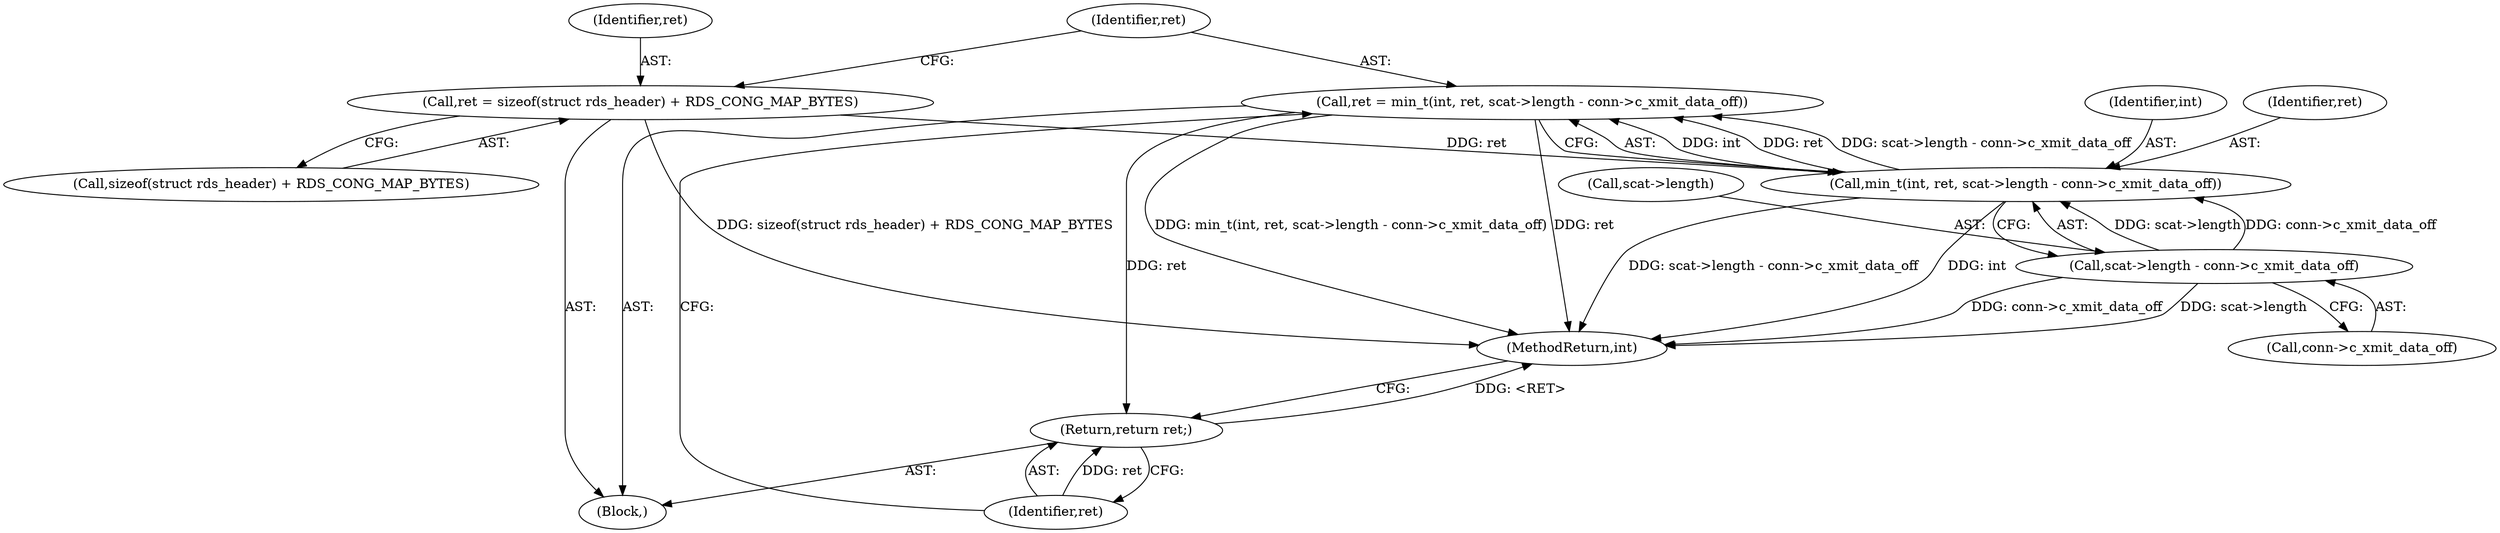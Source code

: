 digraph "0_linux_6094628bfd94323fc1cea05ec2c6affd98c18f7f@integer" {
"1000228" [label="(Call,ret = min_t(int, ret, scat->length - conn->c_xmit_data_off))"];
"1000230" [label="(Call,min_t(int, ret, scat->length - conn->c_xmit_data_off))"];
"1000222" [label="(Call,ret = sizeof(struct rds_header) + RDS_CONG_MAP_BYTES)"];
"1000233" [label="(Call,scat->length - conn->c_xmit_data_off)"];
"1000240" [label="(Return,return ret;)"];
"1000231" [label="(Identifier,int)"];
"1000240" [label="(Return,return ret;)"];
"1000222" [label="(Call,ret = sizeof(struct rds_header) + RDS_CONG_MAP_BYTES)"];
"1000230" [label="(Call,min_t(int, ret, scat->length - conn->c_xmit_data_off))"];
"1000228" [label="(Call,ret = min_t(int, ret, scat->length - conn->c_xmit_data_off))"];
"1000224" [label="(Call,sizeof(struct rds_header) + RDS_CONG_MAP_BYTES)"];
"1000233" [label="(Call,scat->length - conn->c_xmit_data_off)"];
"1000223" [label="(Identifier,ret)"];
"1000237" [label="(Call,conn->c_xmit_data_off)"];
"1000234" [label="(Call,scat->length)"];
"1000232" [label="(Identifier,ret)"];
"1001051" [label="(MethodReturn,int)"];
"1000241" [label="(Identifier,ret)"];
"1000229" [label="(Identifier,ret)"];
"1000203" [label="(Block,)"];
"1000228" -> "1000203"  [label="AST: "];
"1000228" -> "1000230"  [label="CFG: "];
"1000229" -> "1000228"  [label="AST: "];
"1000230" -> "1000228"  [label="AST: "];
"1000241" -> "1000228"  [label="CFG: "];
"1000228" -> "1001051"  [label="DDG: ret"];
"1000228" -> "1001051"  [label="DDG: min_t(int, ret, scat->length - conn->c_xmit_data_off)"];
"1000230" -> "1000228"  [label="DDG: int"];
"1000230" -> "1000228"  [label="DDG: ret"];
"1000230" -> "1000228"  [label="DDG: scat->length - conn->c_xmit_data_off"];
"1000228" -> "1000240"  [label="DDG: ret"];
"1000230" -> "1000233"  [label="CFG: "];
"1000231" -> "1000230"  [label="AST: "];
"1000232" -> "1000230"  [label="AST: "];
"1000233" -> "1000230"  [label="AST: "];
"1000230" -> "1001051"  [label="DDG: scat->length - conn->c_xmit_data_off"];
"1000230" -> "1001051"  [label="DDG: int"];
"1000222" -> "1000230"  [label="DDG: ret"];
"1000233" -> "1000230"  [label="DDG: scat->length"];
"1000233" -> "1000230"  [label="DDG: conn->c_xmit_data_off"];
"1000222" -> "1000203"  [label="AST: "];
"1000222" -> "1000224"  [label="CFG: "];
"1000223" -> "1000222"  [label="AST: "];
"1000224" -> "1000222"  [label="AST: "];
"1000229" -> "1000222"  [label="CFG: "];
"1000222" -> "1001051"  [label="DDG: sizeof(struct rds_header) + RDS_CONG_MAP_BYTES"];
"1000233" -> "1000237"  [label="CFG: "];
"1000234" -> "1000233"  [label="AST: "];
"1000237" -> "1000233"  [label="AST: "];
"1000233" -> "1001051"  [label="DDG: conn->c_xmit_data_off"];
"1000233" -> "1001051"  [label="DDG: scat->length"];
"1000240" -> "1000203"  [label="AST: "];
"1000240" -> "1000241"  [label="CFG: "];
"1000241" -> "1000240"  [label="AST: "];
"1001051" -> "1000240"  [label="CFG: "];
"1000240" -> "1001051"  [label="DDG: <RET>"];
"1000241" -> "1000240"  [label="DDG: ret"];
}

